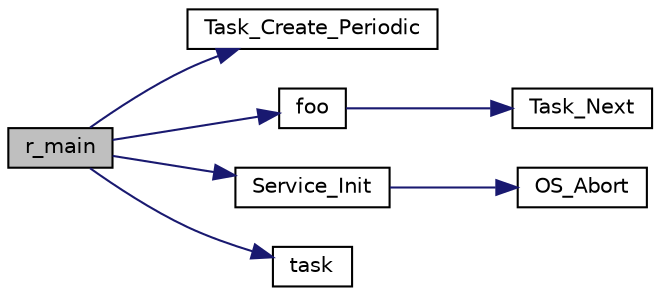 digraph "r_main"
{
  edge [fontname="Helvetica",fontsize="10",labelfontname="Helvetica",labelfontsize="10"];
  node [fontname="Helvetica",fontsize="10",shape=record];
  rankdir="LR";
  Node1 [label="r_main",height=0.2,width=0.4,color="black", fillcolor="grey75", style="filled", fontcolor="black"];
  Node1 -> Node2 [color="midnightblue",fontsize="10",style="solid",fontname="Helvetica"];
  Node2 [label="Task_Create_Periodic",height=0.2,width=0.4,color="black", fillcolor="white", style="filled",URL="$os_8c.html#a369e92f3f8ffc2042e061bd2a64a0f8f"];
  Node1 -> Node3 [color="midnightblue",fontsize="10",style="solid",fontname="Helvetica"];
  Node3 [label="foo",height=0.2,width=0.4,color="black", fillcolor="white", style="filled",URL="$main_8c.html#ac07863d69ae41a4e395b31f73b35fbcd"];
  Node3 -> Node4 [color="midnightblue",fontsize="10",style="solid",fontname="Helvetica"];
  Node4 [label="Task_Next",height=0.2,width=0.4,color="black", fillcolor="white", style="filled",URL="$os_8c.html#a5a9b72d0dadaea32fec8d4ff1c0eafa4",tooltip="The calling task gives up its share of the processor voluntarily. "];
  Node1 -> Node5 [color="midnightblue",fontsize="10",style="solid",fontname="Helvetica"];
  Node5 [label="Service_Init",height=0.2,width=0.4,color="black", fillcolor="white", style="filled",URL="$os_8c.html#a1b0393958dca633b459633385794d39b"];
  Node5 -> Node6 [color="midnightblue",fontsize="10",style="solid",fontname="Helvetica"];
  Node6 [label="OS_Abort",height=0.2,width=0.4,color="black", fillcolor="white", style="filled",URL="$os_8c.html#ab5747390a8be675282cb93e5198bd085",tooltip="Abort the execution of this RTOS due to an unrecoverable erorr. "];
  Node1 -> Node7 [color="midnightblue",fontsize="10",style="solid",fontname="Helvetica"];
  Node7 [label="task",height=0.2,width=0.4,color="black", fillcolor="white", style="filled",URL="$test011__max__services_8c.html#aaad4f4d77885dd2457f79c20ac27db19"];
}
